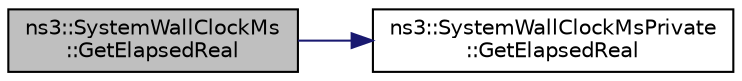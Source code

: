 digraph "ns3::SystemWallClockMs::GetElapsedReal"
{
 // LATEX_PDF_SIZE
  edge [fontname="Helvetica",fontsize="10",labelfontname="Helvetica",labelfontsize="10"];
  node [fontname="Helvetica",fontsize="10",shape=record];
  rankdir="LR";
  Node1 [label="ns3::SystemWallClockMs\l::GetElapsedReal",height=0.2,width=0.4,color="black", fillcolor="grey75", style="filled", fontcolor="black",tooltip=" "];
  Node1 -> Node2 [color="midnightblue",fontsize="10",style="solid",fontname="Helvetica"];
  Node2 [label="ns3::SystemWallClockMsPrivate\l::GetElapsedReal",height=0.2,width=0.4,color="black", fillcolor="white", style="filled",URL="$classns3_1_1_system_wall_clock_ms_private.html#a4072bdcfd7e7deb962c578a98f9f1bb7",tooltip=" "];
}
